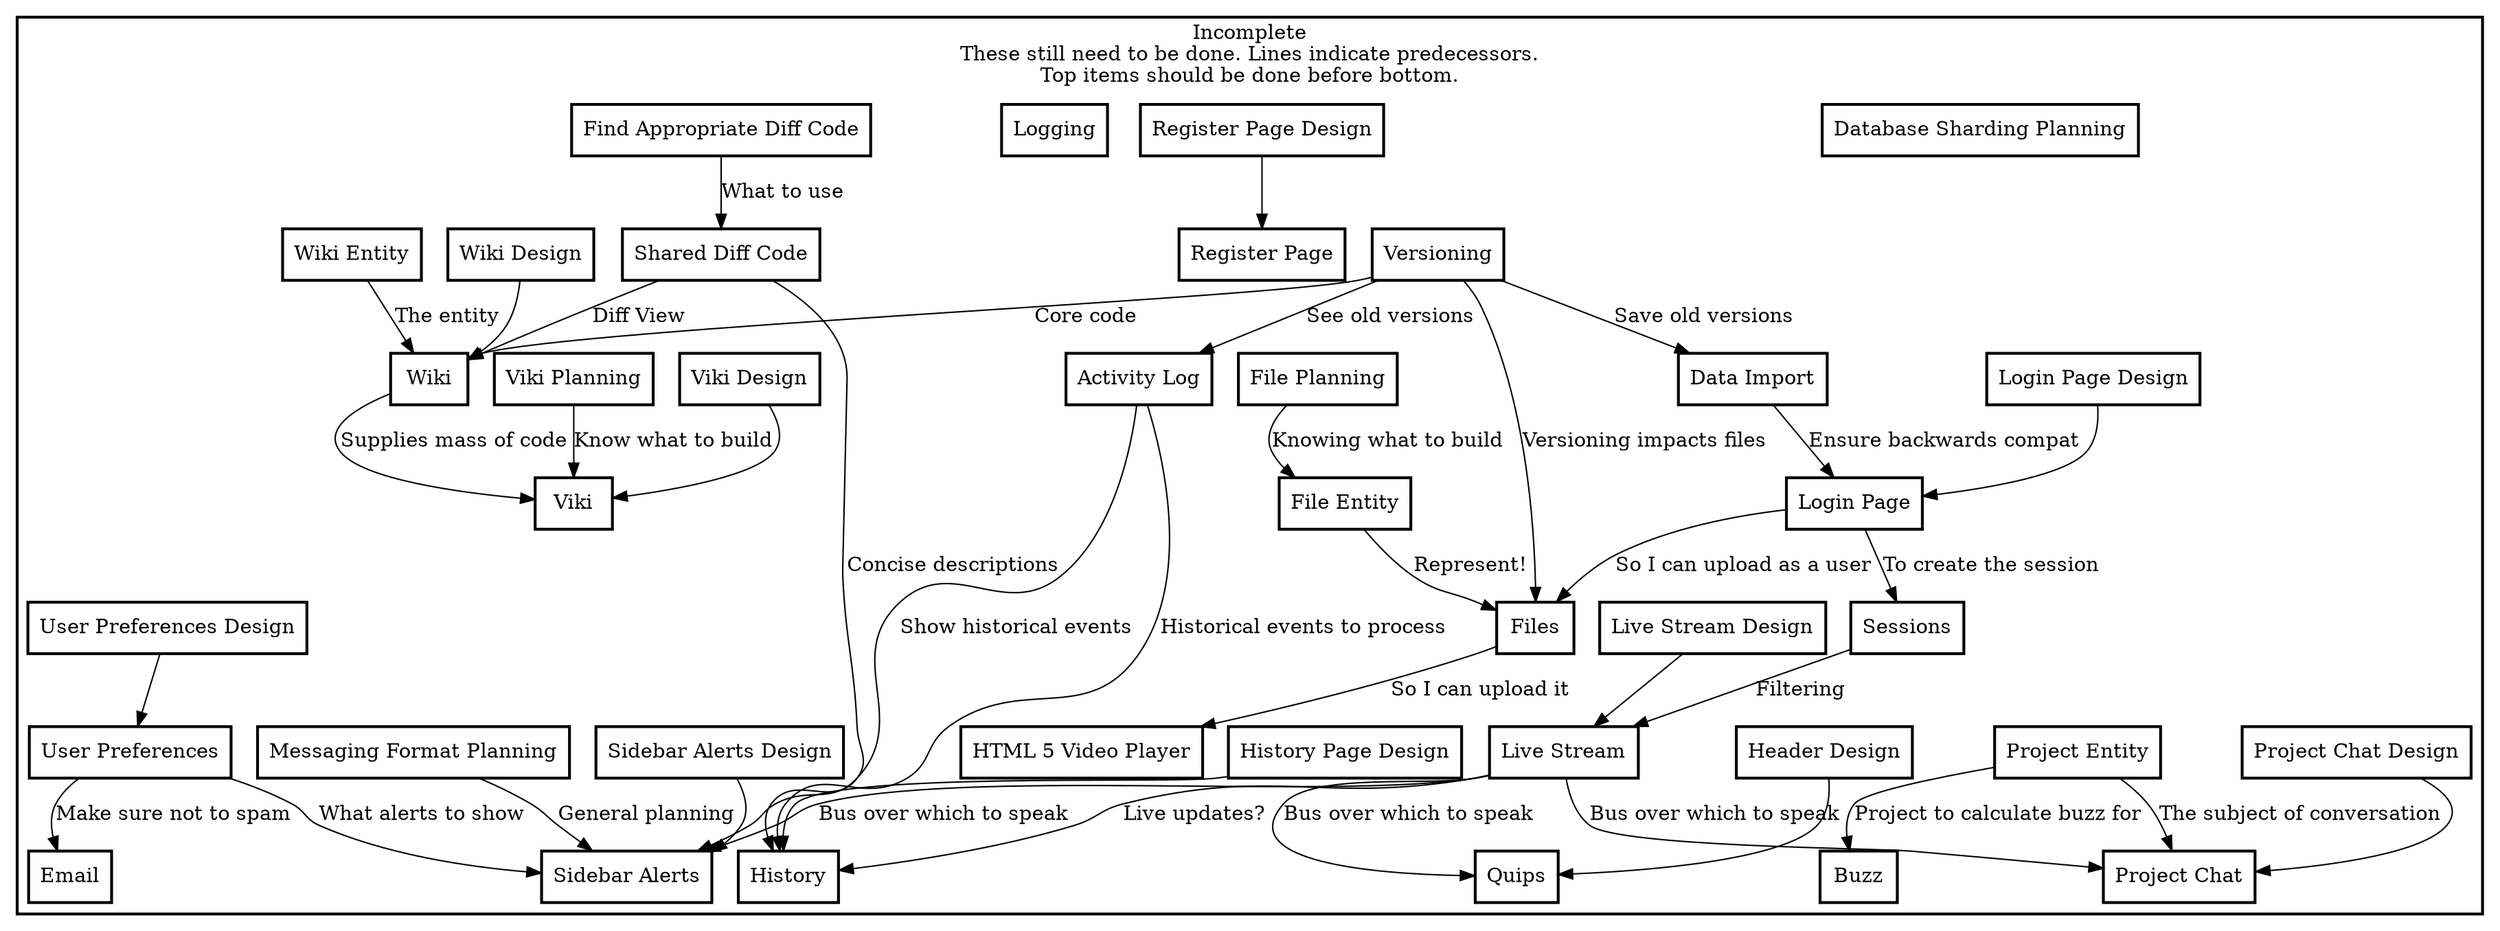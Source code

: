 digraph FeatureList {
    
# Boxes are for servers
    node [shape="box", color=black style=bold];
    
    subgraph cluster_not {
        style=bold
        color=black
        shape=box
        label="Incomplete\nThese still need to be done. Lines indicate predecessors.\nTop items should be done before bottom."
        
        activity_log [ label="Activity Log" ];
        alert_format_planning [ label="Messaging Format Planning" ];
        buzz [ label="Buzz" ];
        data_import [ label="Data Import" ];
        database_sharding [ label="Database Sharding Planning" ];
        diff_code [ label="Shared Diff Code"];
        diff_search [ label="Find Appropriate Diff Code"];
        email [ label="Email" ];
        file_entity [ label="File Entity" ];
        file_planning [ label="File Planning" ];
        files [ label="Files" ];
        header_design [ label = "Header Design" ];
        header_sayings [ label="Quips" ];
        history_design [ label = "History Page Design" ];
        history_tool [ label="History" ];
        html5_video [ label="HTML 5 Video Player" ];
        live_stream_design [ label = "Live Stream Design" ];
        live_stream [ label="Live Stream" ];
        logging [ label="Logging" ];
        login_page_design [ label = "Login Page Design" ];
        login_page [ label="Login Page" ];
        project_chat_design [ label = "Project Chat Design" ];
        project_chat [ label="Project Chat" ];
        project_entity [ label="Project Entity" ];
        register_page_design [ label = "Register Page Design" ];
        register_page [ label="Register Page" ];
        sessions [ label="Sessions" ];
        sidebar_alerts_design [ label = "Sidebar Alerts Design" ];
        sidebar_alerts [ label="Sidebar Alerts" ];
        user_preferences_design [ label = "User Preferences Design" ];
        user_preferences [ label="User Preferences" ];
        versioning [ label="Versioning" ];
        viki [ label="Viki" ];
        viki_design [ label = "Viki Design" ];
        viki_planning [ label = "Viki Planning" ];
        wiki_design [ label = "Wiki Design" ];
        wiki [ label="Wiki" ];
        wiki_entity [ label="Wiki Entity" ];
    }
    
    activity_log->history_tool [ label = "Historical events to process" ];
    activity_log->sidebar_alerts [ label = "Show historical events" ];
    alert_format_planning->sidebar_alerts [ label = "General planning" ];
    data_import->login_page [ label = "Ensure backwards compat" ];
    diff_code->history_tool [ label = "Concise descriptions"];
    diff_code->wiki [ label = "Diff View" ];
    diff_search->diff_code [ label = "What to use"];
    file_entity->files [ label="Represent!" ];
    file_planning->file_entity [ label="Knowing what to build" ];
    files->html5_video [ label="So I can upload it" ];
    header_design->header_sayings;
    history_design->history_tool;
    live_stream_design->live_stream;
    live_stream->header_sayings [ label = "Bus over which to speak" ];
    live_stream->history_tool [ label = "Live updates?" ];
    live_stream->project_chat [ label = "Bus over which to speak" ];
    live_stream->sidebar_alerts [ label = "Bus over which to speak" ];
    login_page_design->login_page;
    login_page->files [ label="So I can upload as a user" ];
    login_page->sessions [ label = "To create the session" ];
    project_chat_design->project_chat;
    project_entity->buzz [ label = "Project to calculate buzz for" ];
    project_entity->project_chat [ label = "The subject of conversation" ];
    register_page_design->register_page;
    sessions->live_stream [ label = "Filtering" ];
    sidebar_alerts_design->sidebar_alerts;
    user_preferences_design->user_preferences;
    user_preferences->email [ label="Make sure not to spam" ];
    user_preferences->sidebar_alerts [ label = "What alerts to show" ];
    versioning->activity_log [ label = "See old versions" ];
    versioning->data_import [ label = "Save old versions" ];
    versioning->files [ label = "Versioning impacts files" ];
    versioning->wiki [ label = "Core code" ];
    viki_design->viki;
    viki_planning->viki [ label = "Know what to build" ];
    wiki_design->wiki;
    wiki_entity->wiki [ label = "The entity" ];
    wiki->viki [ label = "Supplies mass of code" ];
}